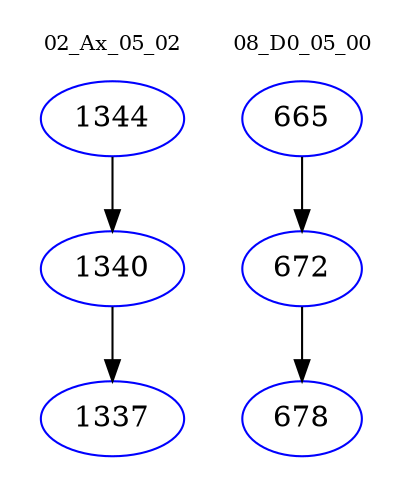 digraph{
subgraph cluster_0 {
color = white
label = "02_Ax_05_02";
fontsize=10;
T0_1344 [label="1344", color="blue"]
T0_1344 -> T0_1340 [color="black"]
T0_1340 [label="1340", color="blue"]
T0_1340 -> T0_1337 [color="black"]
T0_1337 [label="1337", color="blue"]
}
subgraph cluster_1 {
color = white
label = "08_D0_05_00";
fontsize=10;
T1_665 [label="665", color="blue"]
T1_665 -> T1_672 [color="black"]
T1_672 [label="672", color="blue"]
T1_672 -> T1_678 [color="black"]
T1_678 [label="678", color="blue"]
}
}
